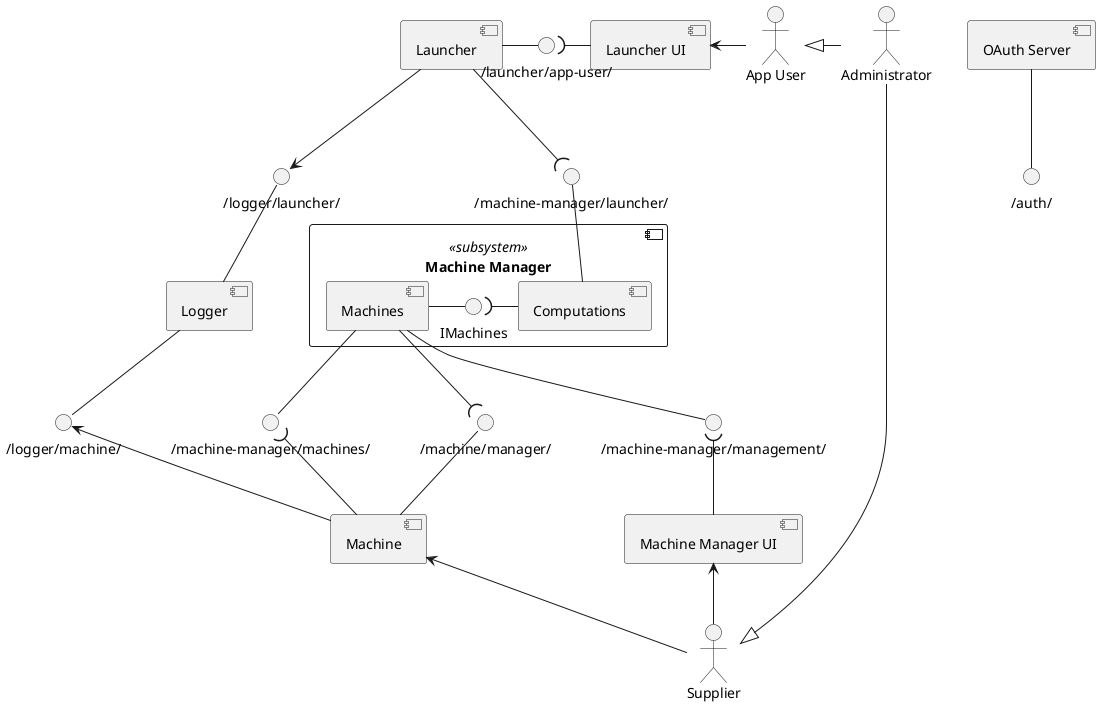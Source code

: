 @startuml

skinparam componentStyle uml2
skinparam monochrome true

actor "App User" as AU
actor Supplier as AS
actor Administrator as AA

AA -le-|> AU
AA -do-|> AS

component Launcher as CLa
component "Launcher UI" as CLaU
component Logger as CLo
component "Machine Manager" <<subsystem>> as SM {
    component "Machines" as SMCM
    component "Computations" as SMCC
    interface "IMachines" as ISMCMSMCC

    SMCM -ri- ISMCMSMCC
    SMCC -le-( ISMCMSMCC
}
component "Machine Manager UI" as CMU
component Machine as CMa
component "OAuth Server" as CA

interface "/logger/launcher/" as ICLoCLa
interface "/logger/machine/" as ICLoCMa
interface "/machine-manager/machines/" as ICMCMa
interface "/machine-manager/launcher/" as ICMCLa
interface "/machine-manager/management/" as ICMAS
interface "/launcher/app-user/" as ICLaAU
interface "/machine/manager/" as ICMaCM
interface "/auth/" as ICA

CA -do- ICA

AS -up-> CMU
CMU -up-( ICMAS
ICMAS -up- SMCM

AU -le-> CLaU
CLaU -le-( ICLaAU
ICLaAU -le- CLa

CLa -do-( ICMCLa
ICMCLa -do- SMCC

SMCM -do- ICMCMa
ICMCMa )-do- CMa
SMCM -do-( ICMaCM
ICMaCM -do- CMa

CMa <-do- AS

CLa -do-> ICLoCLa
ICLoCLa -do- CLo
CLo -do- ICLoCMa
ICLoCMa <-do- CMa
@enduml
